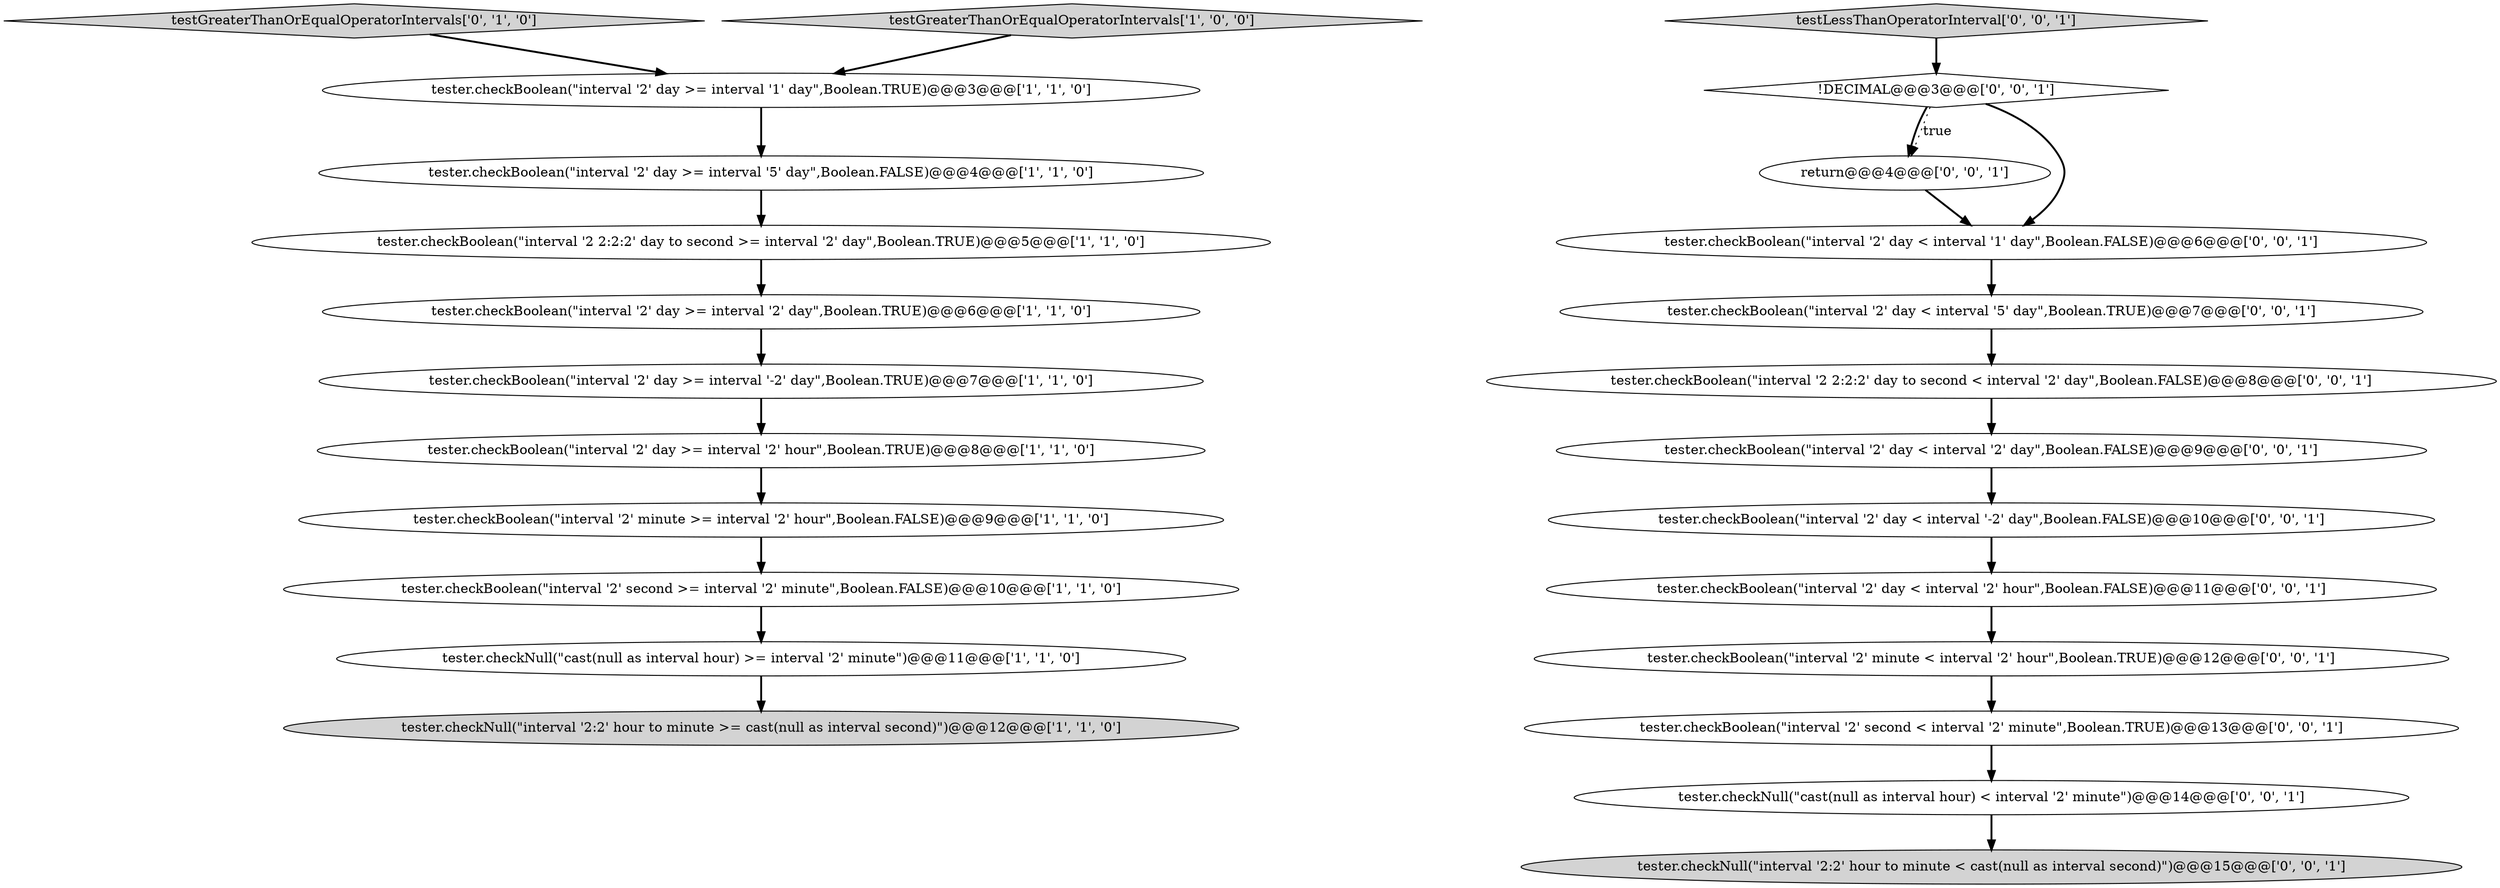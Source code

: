 digraph {
7 [style = filled, label = "tester.checkBoolean(\"interval '2' minute >= interval '2' hour\",Boolean.FALSE)@@@9@@@['1', '1', '0']", fillcolor = white, shape = ellipse image = "AAA0AAABBB1BBB"];
23 [style = filled, label = "tester.checkBoolean(\"interval '2' minute < interval '2' hour\",Boolean.TRUE)@@@12@@@['0', '0', '1']", fillcolor = white, shape = ellipse image = "AAA0AAABBB3BBB"];
8 [style = filled, label = "tester.checkBoolean(\"interval '2' second >= interval '2' minute\",Boolean.FALSE)@@@10@@@['1', '1', '0']", fillcolor = white, shape = ellipse image = "AAA0AAABBB1BBB"];
22 [style = filled, label = "testLessThanOperatorInterval['0', '0', '1']", fillcolor = lightgray, shape = diamond image = "AAA0AAABBB3BBB"];
0 [style = filled, label = "tester.checkBoolean(\"interval '2' day >= interval '2' hour\",Boolean.TRUE)@@@8@@@['1', '1', '0']", fillcolor = white, shape = ellipse image = "AAA0AAABBB1BBB"];
4 [style = filled, label = "tester.checkNull(\"interval '2:2' hour to minute >= cast(null as interval second)\")@@@12@@@['1', '1', '0']", fillcolor = lightgray, shape = ellipse image = "AAA0AAABBB1BBB"];
14 [style = filled, label = "tester.checkBoolean(\"interval '2' day < interval '5' day\",Boolean.TRUE)@@@7@@@['0', '0', '1']", fillcolor = white, shape = ellipse image = "AAA0AAABBB3BBB"];
18 [style = filled, label = "!DECIMAL@@@3@@@['0', '0', '1']", fillcolor = white, shape = diamond image = "AAA0AAABBB3BBB"];
15 [style = filled, label = "tester.checkBoolean(\"interval '2 2:2:2' day to second < interval '2' day\",Boolean.FALSE)@@@8@@@['0', '0', '1']", fillcolor = white, shape = ellipse image = "AAA0AAABBB3BBB"];
17 [style = filled, label = "return@@@4@@@['0', '0', '1']", fillcolor = white, shape = ellipse image = "AAA0AAABBB3BBB"];
19 [style = filled, label = "tester.checkBoolean(\"interval '2' day < interval '2' hour\",Boolean.FALSE)@@@11@@@['0', '0', '1']", fillcolor = white, shape = ellipse image = "AAA0AAABBB3BBB"];
2 [style = filled, label = "tester.checkBoolean(\"interval '2 2:2:2' day to second >= interval '2' day\",Boolean.TRUE)@@@5@@@['1', '1', '0']", fillcolor = white, shape = ellipse image = "AAA0AAABBB1BBB"];
6 [style = filled, label = "tester.checkBoolean(\"interval '2' day >= interval '2' day\",Boolean.TRUE)@@@6@@@['1', '1', '0']", fillcolor = white, shape = ellipse image = "AAA0AAABBB1BBB"];
24 [style = filled, label = "tester.checkBoolean(\"interval '2' second < interval '2' minute\",Boolean.TRUE)@@@13@@@['0', '0', '1']", fillcolor = white, shape = ellipse image = "AAA0AAABBB3BBB"];
5 [style = filled, label = "tester.checkBoolean(\"interval '2' day >= interval '5' day\",Boolean.FALSE)@@@4@@@['1', '1', '0']", fillcolor = white, shape = ellipse image = "AAA0AAABBB1BBB"];
10 [style = filled, label = "tester.checkBoolean(\"interval '2' day >= interval '1' day\",Boolean.TRUE)@@@3@@@['1', '1', '0']", fillcolor = white, shape = ellipse image = "AAA0AAABBB1BBB"];
11 [style = filled, label = "testGreaterThanOrEqualOperatorIntervals['0', '1', '0']", fillcolor = lightgray, shape = diamond image = "AAA0AAABBB2BBB"];
21 [style = filled, label = "tester.checkNull(\"cast(null as interval hour) < interval '2' minute\")@@@14@@@['0', '0', '1']", fillcolor = white, shape = ellipse image = "AAA0AAABBB3BBB"];
20 [style = filled, label = "tester.checkBoolean(\"interval '2' day < interval '1' day\",Boolean.FALSE)@@@6@@@['0', '0', '1']", fillcolor = white, shape = ellipse image = "AAA0AAABBB3BBB"];
13 [style = filled, label = "tester.checkNull(\"interval '2:2' hour to minute < cast(null as interval second)\")@@@15@@@['0', '0', '1']", fillcolor = lightgray, shape = ellipse image = "AAA0AAABBB3BBB"];
1 [style = filled, label = "testGreaterThanOrEqualOperatorIntervals['1', '0', '0']", fillcolor = lightgray, shape = diamond image = "AAA0AAABBB1BBB"];
9 [style = filled, label = "tester.checkBoolean(\"interval '2' day >= interval '-2' day\",Boolean.TRUE)@@@7@@@['1', '1', '0']", fillcolor = white, shape = ellipse image = "AAA0AAABBB1BBB"];
3 [style = filled, label = "tester.checkNull(\"cast(null as interval hour) >= interval '2' minute\")@@@11@@@['1', '1', '0']", fillcolor = white, shape = ellipse image = "AAA0AAABBB1BBB"];
12 [style = filled, label = "tester.checkBoolean(\"interval '2' day < interval '-2' day\",Boolean.FALSE)@@@10@@@['0', '0', '1']", fillcolor = white, shape = ellipse image = "AAA0AAABBB3BBB"];
16 [style = filled, label = "tester.checkBoolean(\"interval '2' day < interval '2' day\",Boolean.FALSE)@@@9@@@['0', '0', '1']", fillcolor = white, shape = ellipse image = "AAA0AAABBB3BBB"];
9->0 [style = bold, label=""];
2->6 [style = bold, label=""];
8->3 [style = bold, label=""];
18->17 [style = bold, label=""];
20->14 [style = bold, label=""];
7->8 [style = bold, label=""];
15->16 [style = bold, label=""];
3->4 [style = bold, label=""];
0->7 [style = bold, label=""];
18->20 [style = bold, label=""];
5->2 [style = bold, label=""];
23->24 [style = bold, label=""];
22->18 [style = bold, label=""];
10->5 [style = bold, label=""];
24->21 [style = bold, label=""];
11->10 [style = bold, label=""];
19->23 [style = bold, label=""];
14->15 [style = bold, label=""];
18->17 [style = dotted, label="true"];
6->9 [style = bold, label=""];
12->19 [style = bold, label=""];
1->10 [style = bold, label=""];
16->12 [style = bold, label=""];
21->13 [style = bold, label=""];
17->20 [style = bold, label=""];
}
